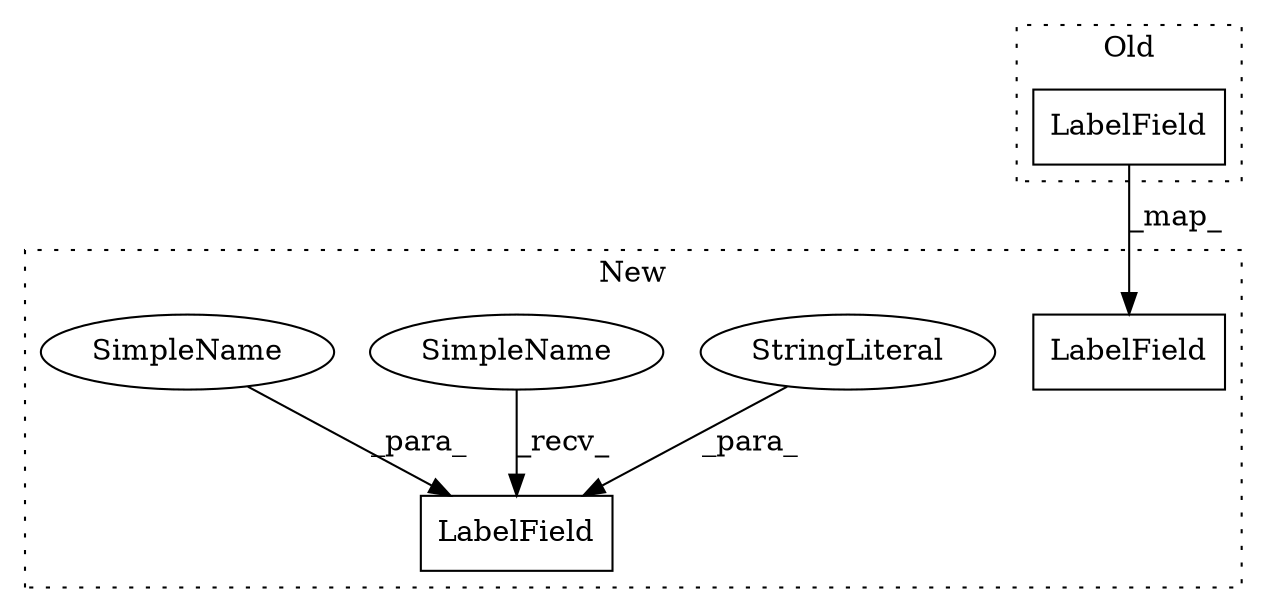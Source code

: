 digraph G {
subgraph cluster0 {
1 [label="LabelField" a="32" s="411,617" l="11,5" shape="box"];
label = "Old";
style="dotted";
}
subgraph cluster1 {
2 [label="LabelField" a="32" s="1223,1426" l="11,6" shape="box"];
3 [label="LabelField" a="32" s="1586,1652" l="11,6" shape="box"];
4 [label="StringLiteral" a="45" s="1597" l="3" shape="ellipse"];
5 [label="SimpleName" a="42" s="1570" l="15" shape="ellipse"];
6 [label="SimpleName" a="42" s="1647" l="5" shape="ellipse"];
label = "New";
style="dotted";
}
1 -> 2 [label="_map_"];
4 -> 3 [label="_para_"];
5 -> 3 [label="_recv_"];
6 -> 3 [label="_para_"];
}